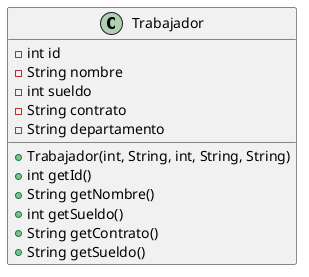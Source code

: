 @startuml
class Trabajador{
- int id
- String nombre
- int sueldo
- String contrato
- String departamento
+ Trabajador(int, String, int, String, String)
+ int getId()
+ String getNombre()
+ int getSueldo()
+ String getContrato()
+ String getSueldo()
}
@enduml